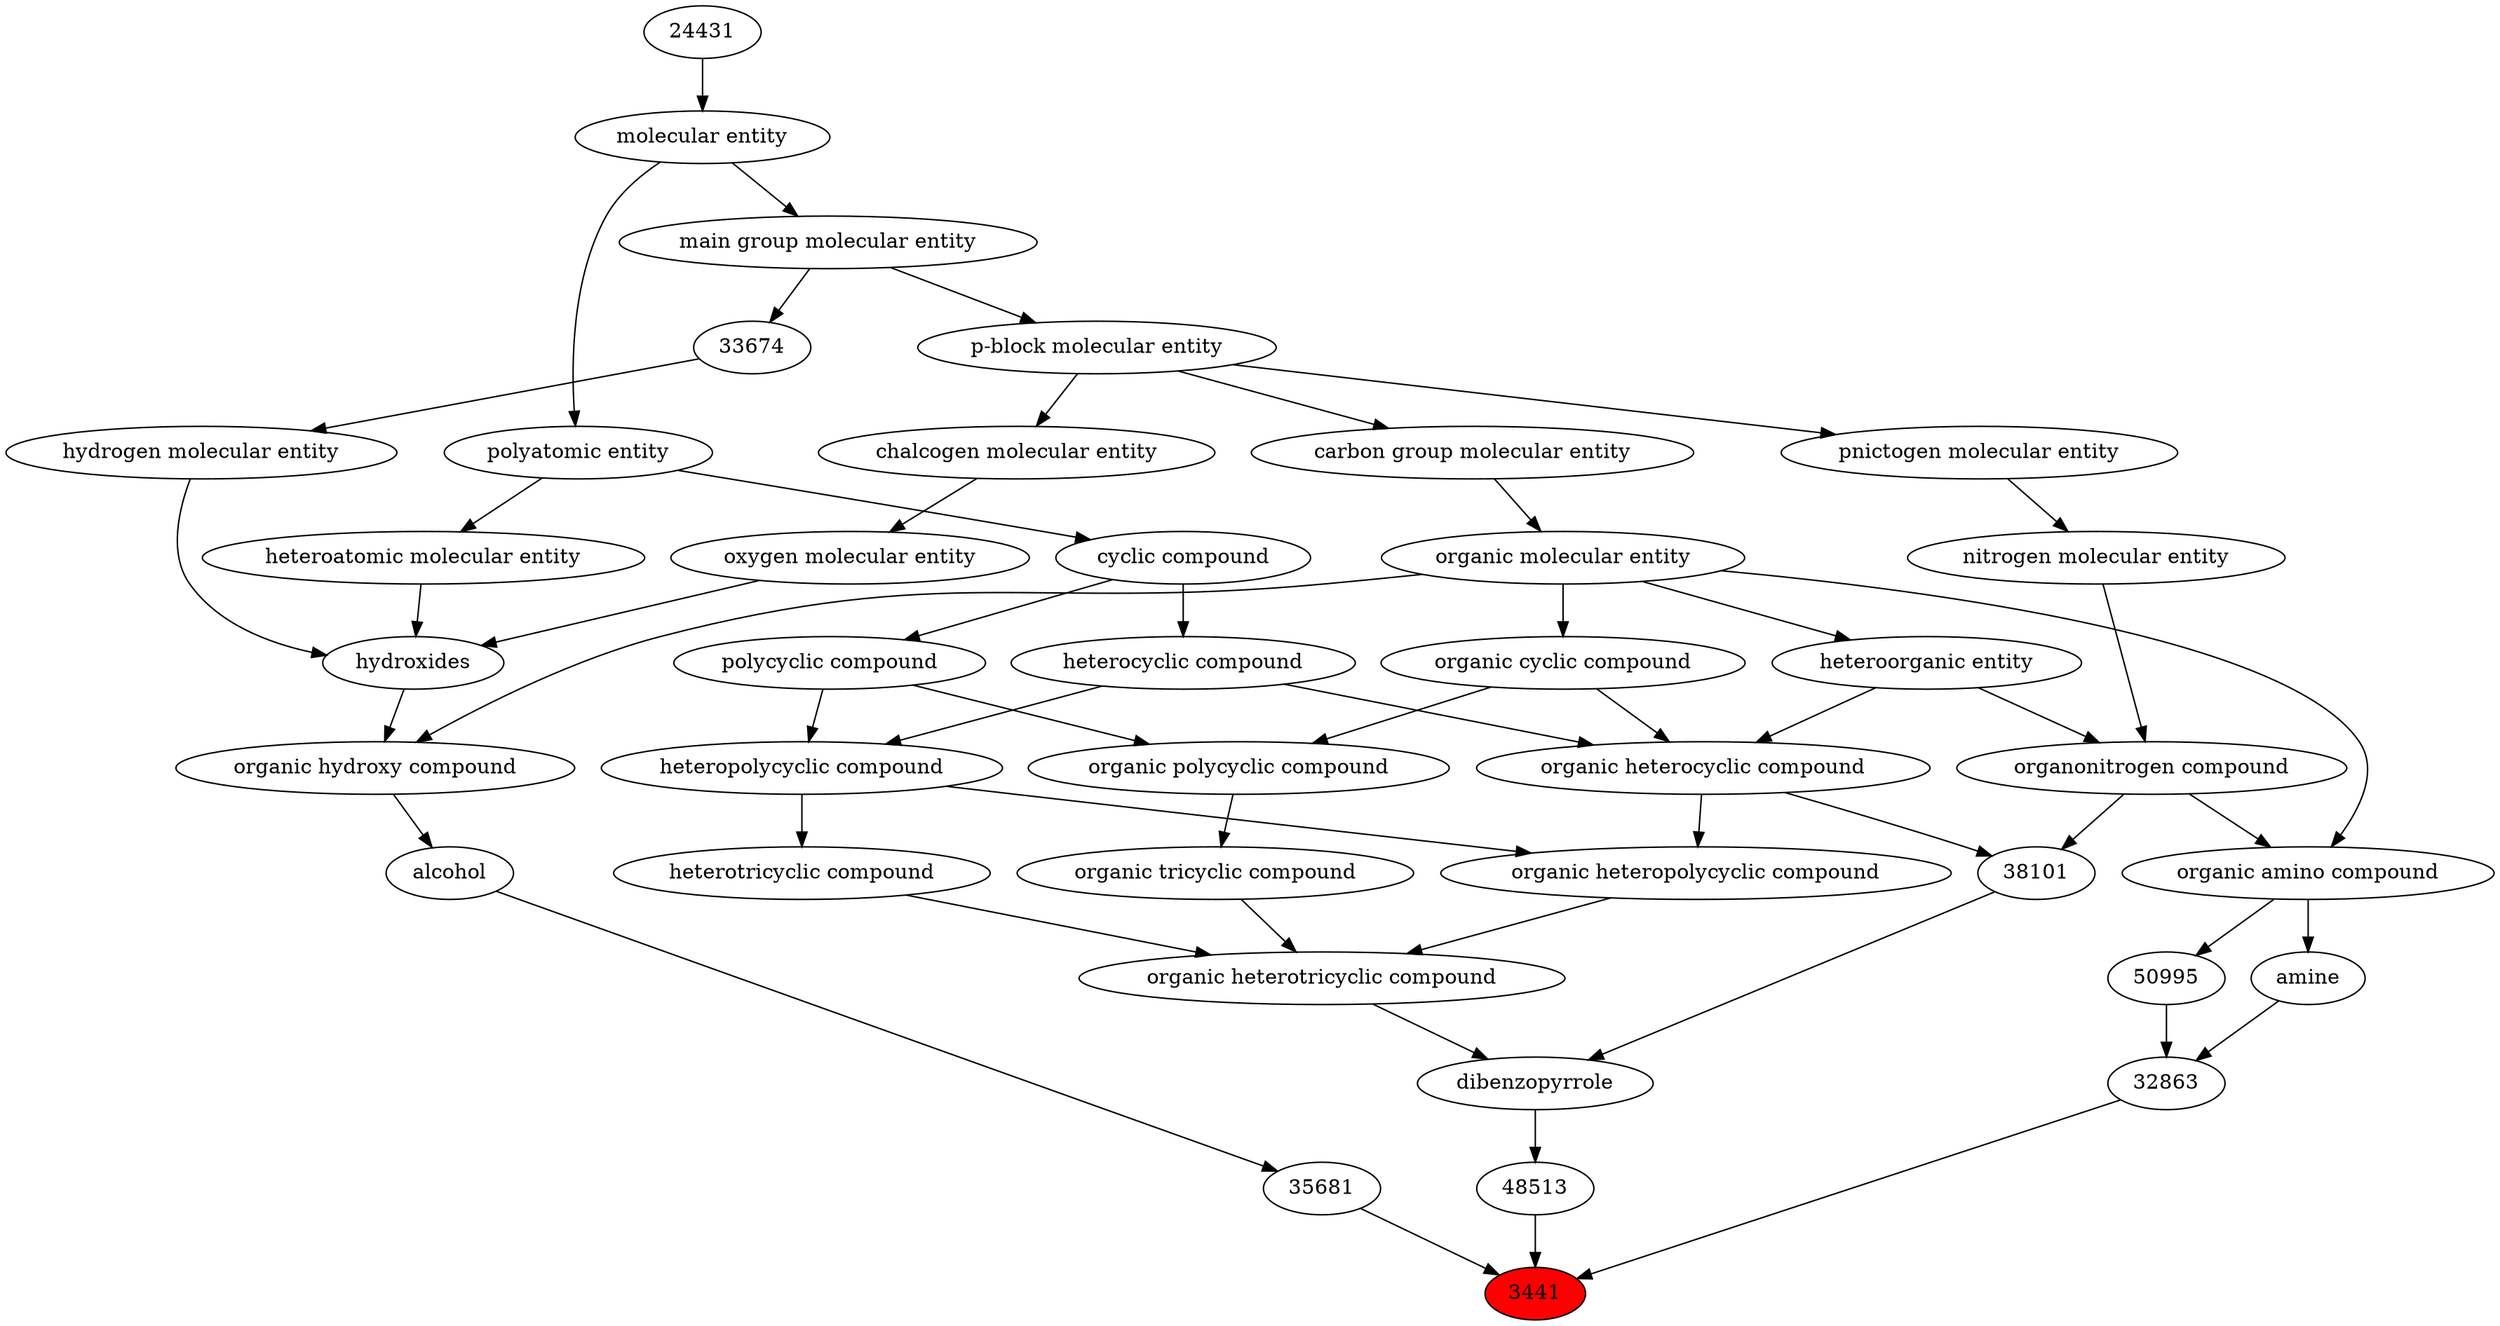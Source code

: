 digraph tree{ 
3441 [label="3441" fillcolor=red style=filled]
48513 -> 3441
32863 -> 3441
35681 -> 3441
48513 [label="48513"]
39205 -> 48513
32863 [label="32863"]
50995 -> 32863
32952 -> 32863
35681 [label="35681"]
30879 -> 35681
39205 [label="dibenzopyrrole"]
38101 -> 39205
26979 -> 39205
50995 [label="50995"]
50047 -> 50995
32952 [label="amine"]
50047 -> 32952
30879 [label="alcohol"]
33822 -> 30879
38101 [label="38101"]
24532 -> 38101
35352 -> 38101
26979 [label="organic heterotricyclic compound"]
38166 -> 26979
36688 -> 26979
51959 -> 26979
50047 [label="organic amino compound"]
50860 -> 50047
35352 -> 50047
33822 [label="organic hydroxy compound"]
24651 -> 33822
50860 -> 33822
24532 [label="organic heterocyclic compound"]
33285 -> 24532
33832 -> 24532
5686 -> 24532
35352 [label="organonitrogen compound"]
51143 -> 35352
33285 -> 35352
38166 [label="organic heteropolycyclic compound"]
24532 -> 38166
33671 -> 38166
36688 [label="heterotricyclic compound"]
33671 -> 36688
51959 [label="organic tricyclic compound"]
51958 -> 51959
50860 [label="organic molecular entity"]
33582 -> 50860
24651 [label="hydroxides"]
25806 -> 24651
33608 -> 24651
37577 -> 24651
33285 [label="heteroorganic entity"]
50860 -> 33285
33832 [label="organic cyclic compound"]
50860 -> 33832
5686 [label="heterocyclic compound"]
33595 -> 5686
51143 [label="nitrogen molecular entity"]
33302 -> 51143
33671 [label="heteropolycyclic compound"]
5686 -> 33671
33635 -> 33671
51958 [label="organic polycyclic compound"]
33832 -> 51958
33635 -> 51958
33582 [label="carbon group molecular entity"]
33675 -> 33582
25806 [label="oxygen molecular entity"]
33304 -> 25806
33608 [label="hydrogen molecular entity"]
33674 -> 33608
37577 [label="heteroatomic molecular entity"]
36357 -> 37577
33595 [label="cyclic compound"]
36357 -> 33595
33302 [label="pnictogen molecular entity"]
33675 -> 33302
33635 [label="polycyclic compound"]
33595 -> 33635
33675 [label="p-block molecular entity"]
33579 -> 33675
33304 [label="chalcogen molecular entity"]
33675 -> 33304
33674 [label="33674"]
33579 -> 33674
36357 [label="polyatomic entity"]
23367 -> 36357
33579 [label="main group molecular entity"]
23367 -> 33579
23367 [label="molecular entity"]
24431 -> 23367
24431 [label="24431"]
}